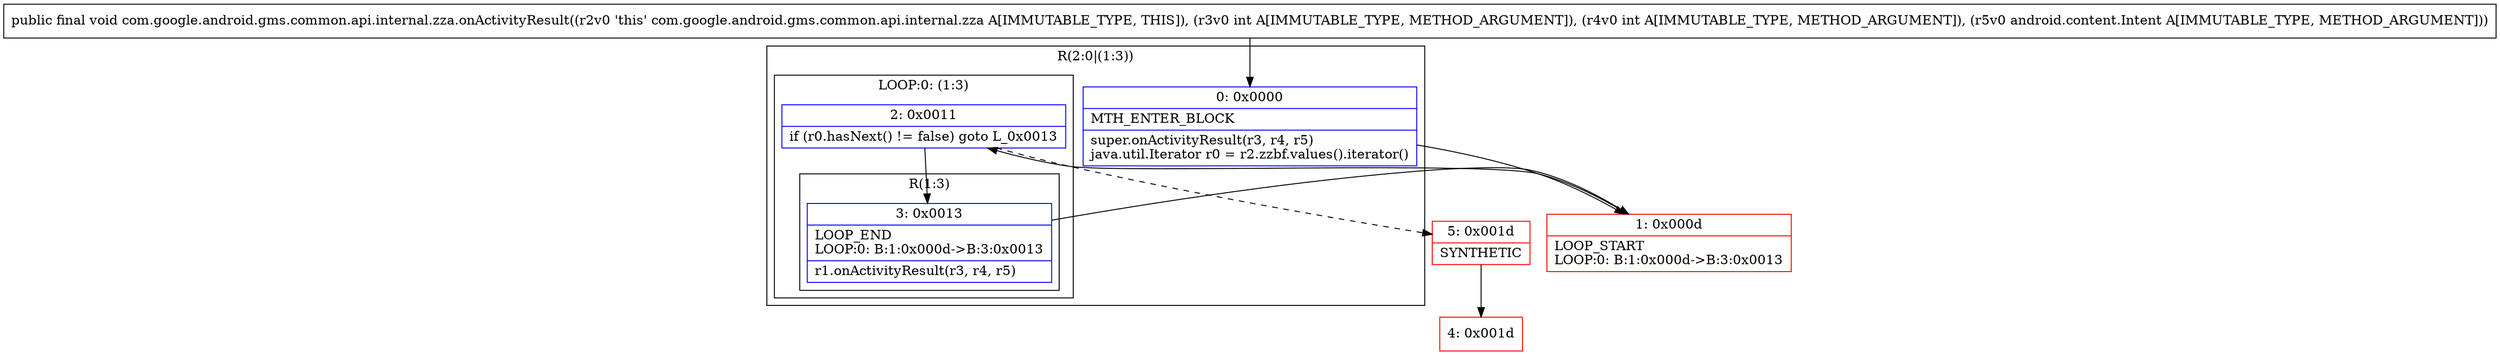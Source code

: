 digraph "CFG forcom.google.android.gms.common.api.internal.zza.onActivityResult(IILandroid\/content\/Intent;)V" {
subgraph cluster_Region_922979464 {
label = "R(2:0|(1:3))";
node [shape=record,color=blue];
Node_0 [shape=record,label="{0\:\ 0x0000|MTH_ENTER_BLOCK\l|super.onActivityResult(r3, r4, r5)\ljava.util.Iterator r0 = r2.zzbf.values().iterator()\l}"];
subgraph cluster_LoopRegion_1240969709 {
label = "LOOP:0: (1:3)";
node [shape=record,color=blue];
Node_2 [shape=record,label="{2\:\ 0x0011|if (r0.hasNext() != false) goto L_0x0013\l}"];
subgraph cluster_Region_1318087735 {
label = "R(1:3)";
node [shape=record,color=blue];
Node_3 [shape=record,label="{3\:\ 0x0013|LOOP_END\lLOOP:0: B:1:0x000d\-\>B:3:0x0013\l|r1.onActivityResult(r3, r4, r5)\l}"];
}
}
}
Node_1 [shape=record,color=red,label="{1\:\ 0x000d|LOOP_START\lLOOP:0: B:1:0x000d\-\>B:3:0x0013\l}"];
Node_4 [shape=record,color=red,label="{4\:\ 0x001d}"];
Node_5 [shape=record,color=red,label="{5\:\ 0x001d|SYNTHETIC\l}"];
MethodNode[shape=record,label="{public final void com.google.android.gms.common.api.internal.zza.onActivityResult((r2v0 'this' com.google.android.gms.common.api.internal.zza A[IMMUTABLE_TYPE, THIS]), (r3v0 int A[IMMUTABLE_TYPE, METHOD_ARGUMENT]), (r4v0 int A[IMMUTABLE_TYPE, METHOD_ARGUMENT]), (r5v0 android.content.Intent A[IMMUTABLE_TYPE, METHOD_ARGUMENT])) }"];
MethodNode -> Node_0;
Node_0 -> Node_1;
Node_2 -> Node_3;
Node_2 -> Node_5[style=dashed];
Node_3 -> Node_1;
Node_1 -> Node_2;
Node_5 -> Node_4;
}


